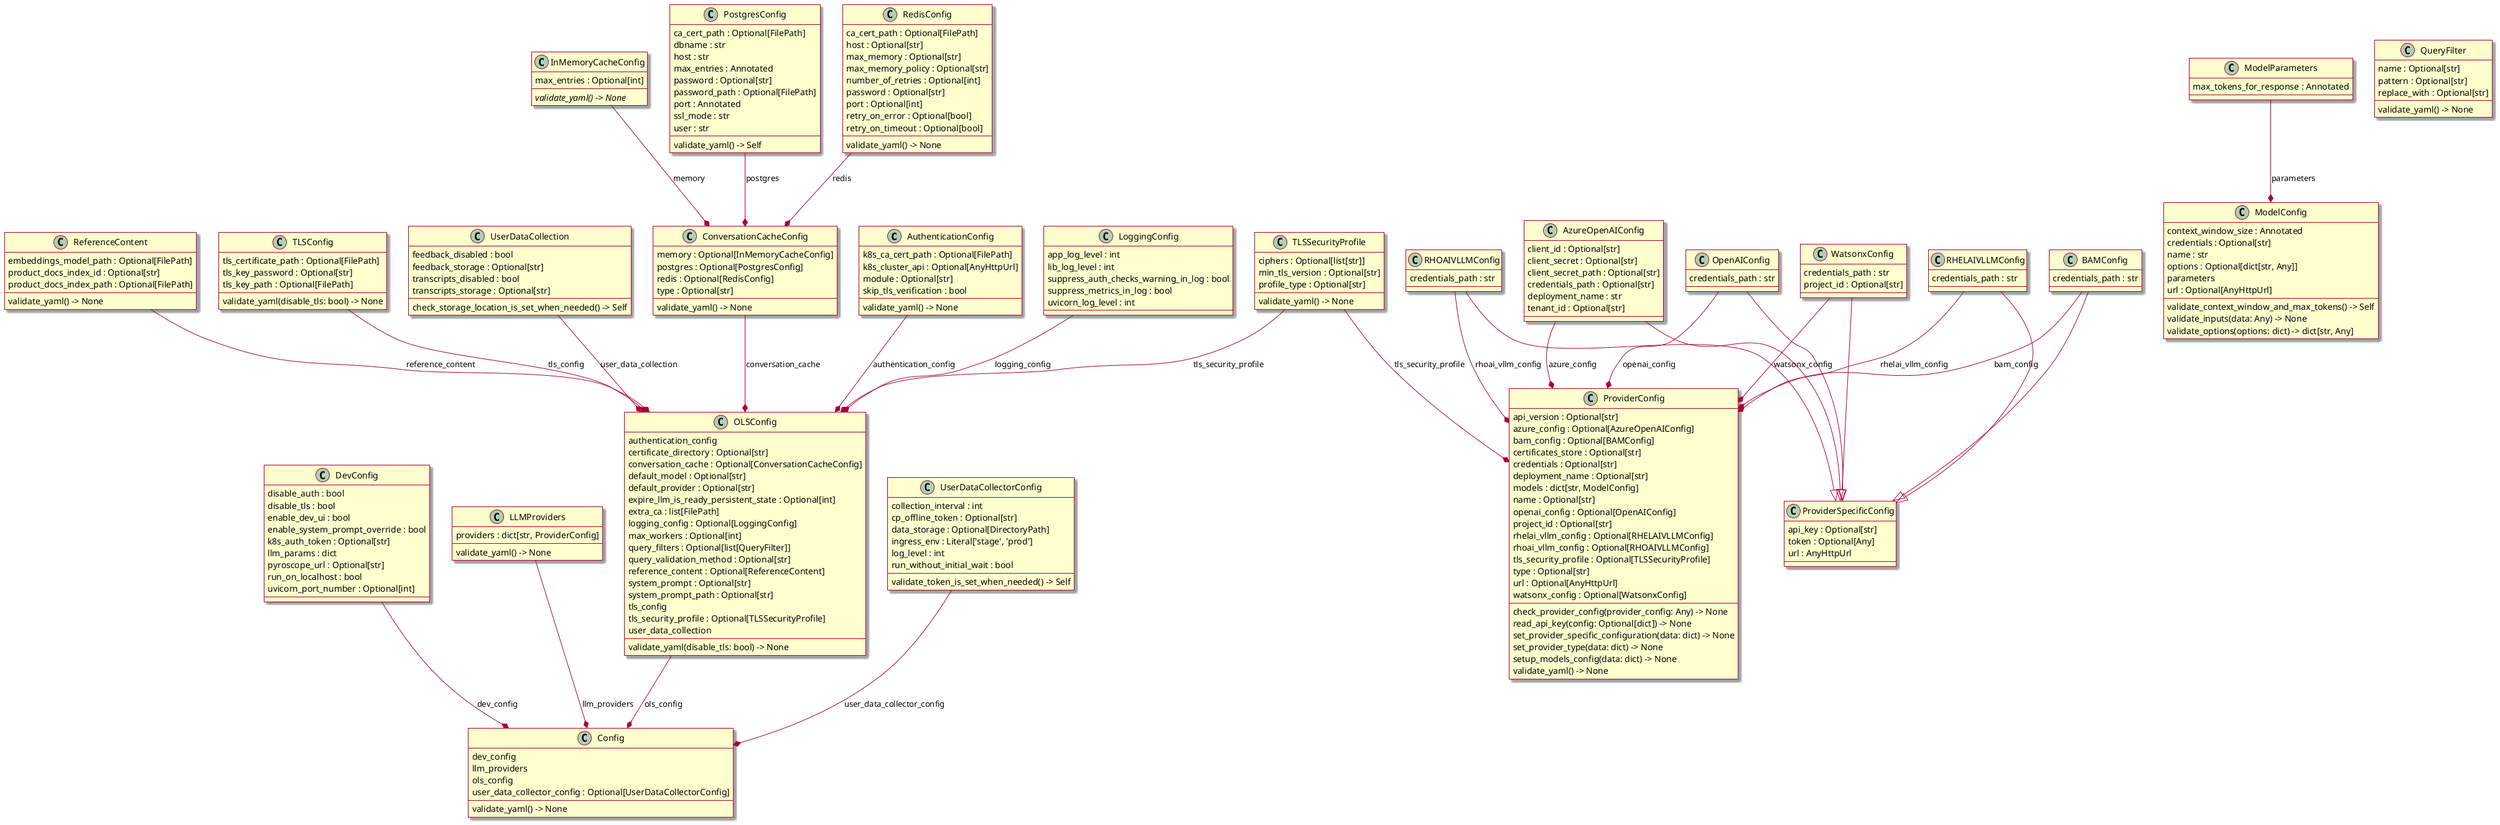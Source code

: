 @startuml classes
skin rose
set namespaceSeparator none
class "AuthenticationConfig" as ols.app.models.config.AuthenticationConfig {
  k8s_ca_cert_path : Optional[FilePath]
  k8s_cluster_api : Optional[AnyHttpUrl]
  module : Optional[str]
  skip_tls_verification : bool
  validate_yaml() -> None
}
class "AzureOpenAIConfig" as ols.app.models.config.AzureOpenAIConfig {
  client_id : Optional[str]
  client_secret : Optional[str]
  client_secret_path : Optional[str]
  credentials_path : Optional[str]
  deployment_name : str
  tenant_id : Optional[str]
}
class "BAMConfig" as ols.app.models.config.BAMConfig {
  credentials_path : str
}
class "Config" as ols.app.models.config.Config {
  dev_config
  llm_providers
  ols_config
  user_data_collector_config : Optional[UserDataCollectorConfig]
  validate_yaml() -> None
}
class "ConversationCacheConfig" as ols.app.models.config.ConversationCacheConfig {
  memory : Optional[InMemoryCacheConfig]
  postgres : Optional[PostgresConfig]
  redis : Optional[RedisConfig]
  type : Optional[str]
  validate_yaml() -> None
}
class "DevConfig" as ols.app.models.config.DevConfig {
  disable_auth : bool
  disable_tls : bool
  enable_dev_ui : bool
  enable_system_prompt_override : bool
  k8s_auth_token : Optional[str]
  llm_params : dict
  pyroscope_url : Optional[str]
  run_on_localhost : bool
  uvicorn_port_number : Optional[int]
}
class "InMemoryCacheConfig" as ols.app.models.config.InMemoryCacheConfig {
  max_entries : Optional[int]
  {abstract}validate_yaml() -> None
}
class "LLMProviders" as ols.app.models.config.LLMProviders {
  providers : dict[str, ProviderConfig]
  validate_yaml() -> None
}
class "LoggingConfig" as ols.app.models.config.LoggingConfig {
  app_log_level : int
  lib_log_level : int
  suppress_auth_checks_warning_in_log : bool
  suppress_metrics_in_log : bool
  uvicorn_log_level : int
}
class "ModelConfig" as ols.app.models.config.ModelConfig {
  context_window_size : Annotated
  credentials : Optional[str]
  name : str
  options : Optional[dict[str, Any]]
  parameters
  url : Optional[AnyHttpUrl]
  validate_context_window_and_max_tokens() -> Self
  validate_inputs(data: Any) -> None
  validate_options(options: dict) -> dict[str, Any]
}
class "ModelParameters" as ols.app.models.config.ModelParameters {
  max_tokens_for_response : Annotated
}
class "OLSConfig" as ols.app.models.config.OLSConfig {
  authentication_config
  certificate_directory : Optional[str]
  conversation_cache : Optional[ConversationCacheConfig]
  default_model : Optional[str]
  default_provider : Optional[str]
  expire_llm_is_ready_persistent_state : Optional[int]
  extra_ca : list[FilePath]
  logging_config : Optional[LoggingConfig]
  max_workers : Optional[int]
  query_filters : Optional[list[QueryFilter]]
  query_validation_method : Optional[str]
  reference_content : Optional[ReferenceContent]
  system_prompt : Optional[str]
  system_prompt_path : Optional[str]
  tls_config
  tls_security_profile : Optional[TLSSecurityProfile]
  user_data_collection
  validate_yaml(disable_tls: bool) -> None
}
class "OpenAIConfig" as ols.app.models.config.OpenAIConfig {
  credentials_path : str
}
class "PostgresConfig" as ols.app.models.config.PostgresConfig {
  ca_cert_path : Optional[FilePath]
  dbname : str
  host : str
  max_entries : Annotated
  password : Optional[str]
  password_path : Optional[FilePath]
  port : Annotated
  ssl_mode : str
  user : str
  validate_yaml() -> Self
}
class "ProviderConfig" as ols.app.models.config.ProviderConfig {
  api_version : Optional[str]
  azure_config : Optional[AzureOpenAIConfig]
  bam_config : Optional[BAMConfig]
  certificates_store : Optional[str]
  credentials : Optional[str]
  deployment_name : Optional[str]
  models : dict[str, ModelConfig]
  name : Optional[str]
  openai_config : Optional[OpenAIConfig]
  project_id : Optional[str]
  rhelai_vllm_config : Optional[RHELAIVLLMConfig]
  rhoai_vllm_config : Optional[RHOAIVLLMConfig]
  tls_security_profile : Optional[TLSSecurityProfile]
  type : Optional[str]
  url : Optional[AnyHttpUrl]
  watsonx_config : Optional[WatsonxConfig]
  check_provider_config(provider_config: Any) -> None
  read_api_key(config: Optional[dict]) -> None
  set_provider_specific_configuration(data: dict) -> None
  set_provider_type(data: dict) -> None
  setup_models_config(data: dict) -> None
  validate_yaml() -> None
}
class "ProviderSpecificConfig" as ols.app.models.config.ProviderSpecificConfig {
  api_key : Optional[str]
  token : Optional[Any]
  url : AnyHttpUrl
}
class "QueryFilter" as ols.app.models.config.QueryFilter {
  name : Optional[str]
  pattern : Optional[str]
  replace_with : Optional[str]
  validate_yaml() -> None
}
class "RHELAIVLLMConfig" as ols.app.models.config.RHELAIVLLMConfig {
  credentials_path : str
}
class "RHOAIVLLMConfig" as ols.app.models.config.RHOAIVLLMConfig {
  credentials_path : str
}
class "RedisConfig" as ols.app.models.config.RedisConfig {
  ca_cert_path : Optional[FilePath]
  host : Optional[str]
  max_memory : Optional[str]
  max_memory_policy : Optional[str]
  number_of_retries : Optional[int]
  password : Optional[str]
  port : Optional[int]
  retry_on_error : Optional[bool]
  retry_on_timeout : Optional[bool]
  validate_yaml() -> None
}
class "ReferenceContent" as ols.app.models.config.ReferenceContent {
  embeddings_model_path : Optional[FilePath]
  product_docs_index_id : Optional[str]
  product_docs_index_path : Optional[FilePath]
  validate_yaml() -> None
}
class "TLSConfig" as ols.app.models.config.TLSConfig {
  tls_certificate_path : Optional[FilePath]
  tls_key_password : Optional[str]
  tls_key_path : Optional[FilePath]
  validate_yaml(disable_tls: bool) -> None
}
class "TLSSecurityProfile" as ols.app.models.config.TLSSecurityProfile {
  ciphers : Optional[list[str]]
  min_tls_version : Optional[str]
  profile_type : Optional[str]
  validate_yaml() -> None
}
class "UserDataCollection" as ols.app.models.config.UserDataCollection {
  feedback_disabled : bool
  feedback_storage : Optional[str]
  transcripts_disabled : bool
  transcripts_storage : Optional[str]
  check_storage_location_is_set_when_needed() -> Self
}
class "UserDataCollectorConfig" as ols.app.models.config.UserDataCollectorConfig {
  collection_interval : int
  cp_offline_token : Optional[str]
  data_storage : Optional[DirectoryPath]
  ingress_env : Literal['stage', 'prod']
  log_level : int
  run_without_initial_wait : bool
  validate_token_is_set_when_needed() -> Self
}
class "WatsonxConfig" as ols.app.models.config.WatsonxConfig {
  credentials_path : str
  project_id : Optional[str]
}
ols.app.models.config.AzureOpenAIConfig --|> ols.app.models.config.ProviderSpecificConfig
ols.app.models.config.BAMConfig --|> ols.app.models.config.ProviderSpecificConfig
ols.app.models.config.OpenAIConfig --|> ols.app.models.config.ProviderSpecificConfig
ols.app.models.config.RHELAIVLLMConfig --|> ols.app.models.config.ProviderSpecificConfig
ols.app.models.config.RHOAIVLLMConfig --|> ols.app.models.config.ProviderSpecificConfig
ols.app.models.config.WatsonxConfig --|> ols.app.models.config.ProviderSpecificConfig
ols.app.models.config.AuthenticationConfig --* ols.app.models.config.OLSConfig : authentication_config
ols.app.models.config.AzureOpenAIConfig --* ols.app.models.config.ProviderConfig : azure_config
ols.app.models.config.BAMConfig --* ols.app.models.config.ProviderConfig : bam_config
ols.app.models.config.ConversationCacheConfig --* ols.app.models.config.OLSConfig : conversation_cache
ols.app.models.config.DevConfig --* ols.app.models.config.Config : dev_config
ols.app.models.config.InMemoryCacheConfig --* ols.app.models.config.ConversationCacheConfig : memory
ols.app.models.config.LLMProviders --* ols.app.models.config.Config : llm_providers
ols.app.models.config.LoggingConfig --* ols.app.models.config.OLSConfig : logging_config
ols.app.models.config.ModelParameters --* ols.app.models.config.ModelConfig : parameters
ols.app.models.config.OLSConfig --* ols.app.models.config.Config : ols_config
ols.app.models.config.OpenAIConfig --* ols.app.models.config.ProviderConfig : openai_config
ols.app.models.config.PostgresConfig --* ols.app.models.config.ConversationCacheConfig : postgres
ols.app.models.config.RHELAIVLLMConfig --* ols.app.models.config.ProviderConfig : rhelai_vllm_config
ols.app.models.config.RHOAIVLLMConfig --* ols.app.models.config.ProviderConfig : rhoai_vllm_config
ols.app.models.config.RedisConfig --* ols.app.models.config.ConversationCacheConfig : redis
ols.app.models.config.ReferenceContent --* ols.app.models.config.OLSConfig : reference_content
ols.app.models.config.TLSConfig --* ols.app.models.config.OLSConfig : tls_config
ols.app.models.config.TLSSecurityProfile --* ols.app.models.config.OLSConfig : tls_security_profile
ols.app.models.config.TLSSecurityProfile --* ols.app.models.config.ProviderConfig : tls_security_profile
ols.app.models.config.UserDataCollection --* ols.app.models.config.OLSConfig : user_data_collection
ols.app.models.config.UserDataCollectorConfig --* ols.app.models.config.Config : user_data_collector_config
ols.app.models.config.WatsonxConfig --* ols.app.models.config.ProviderConfig : watsonx_config
@enduml

